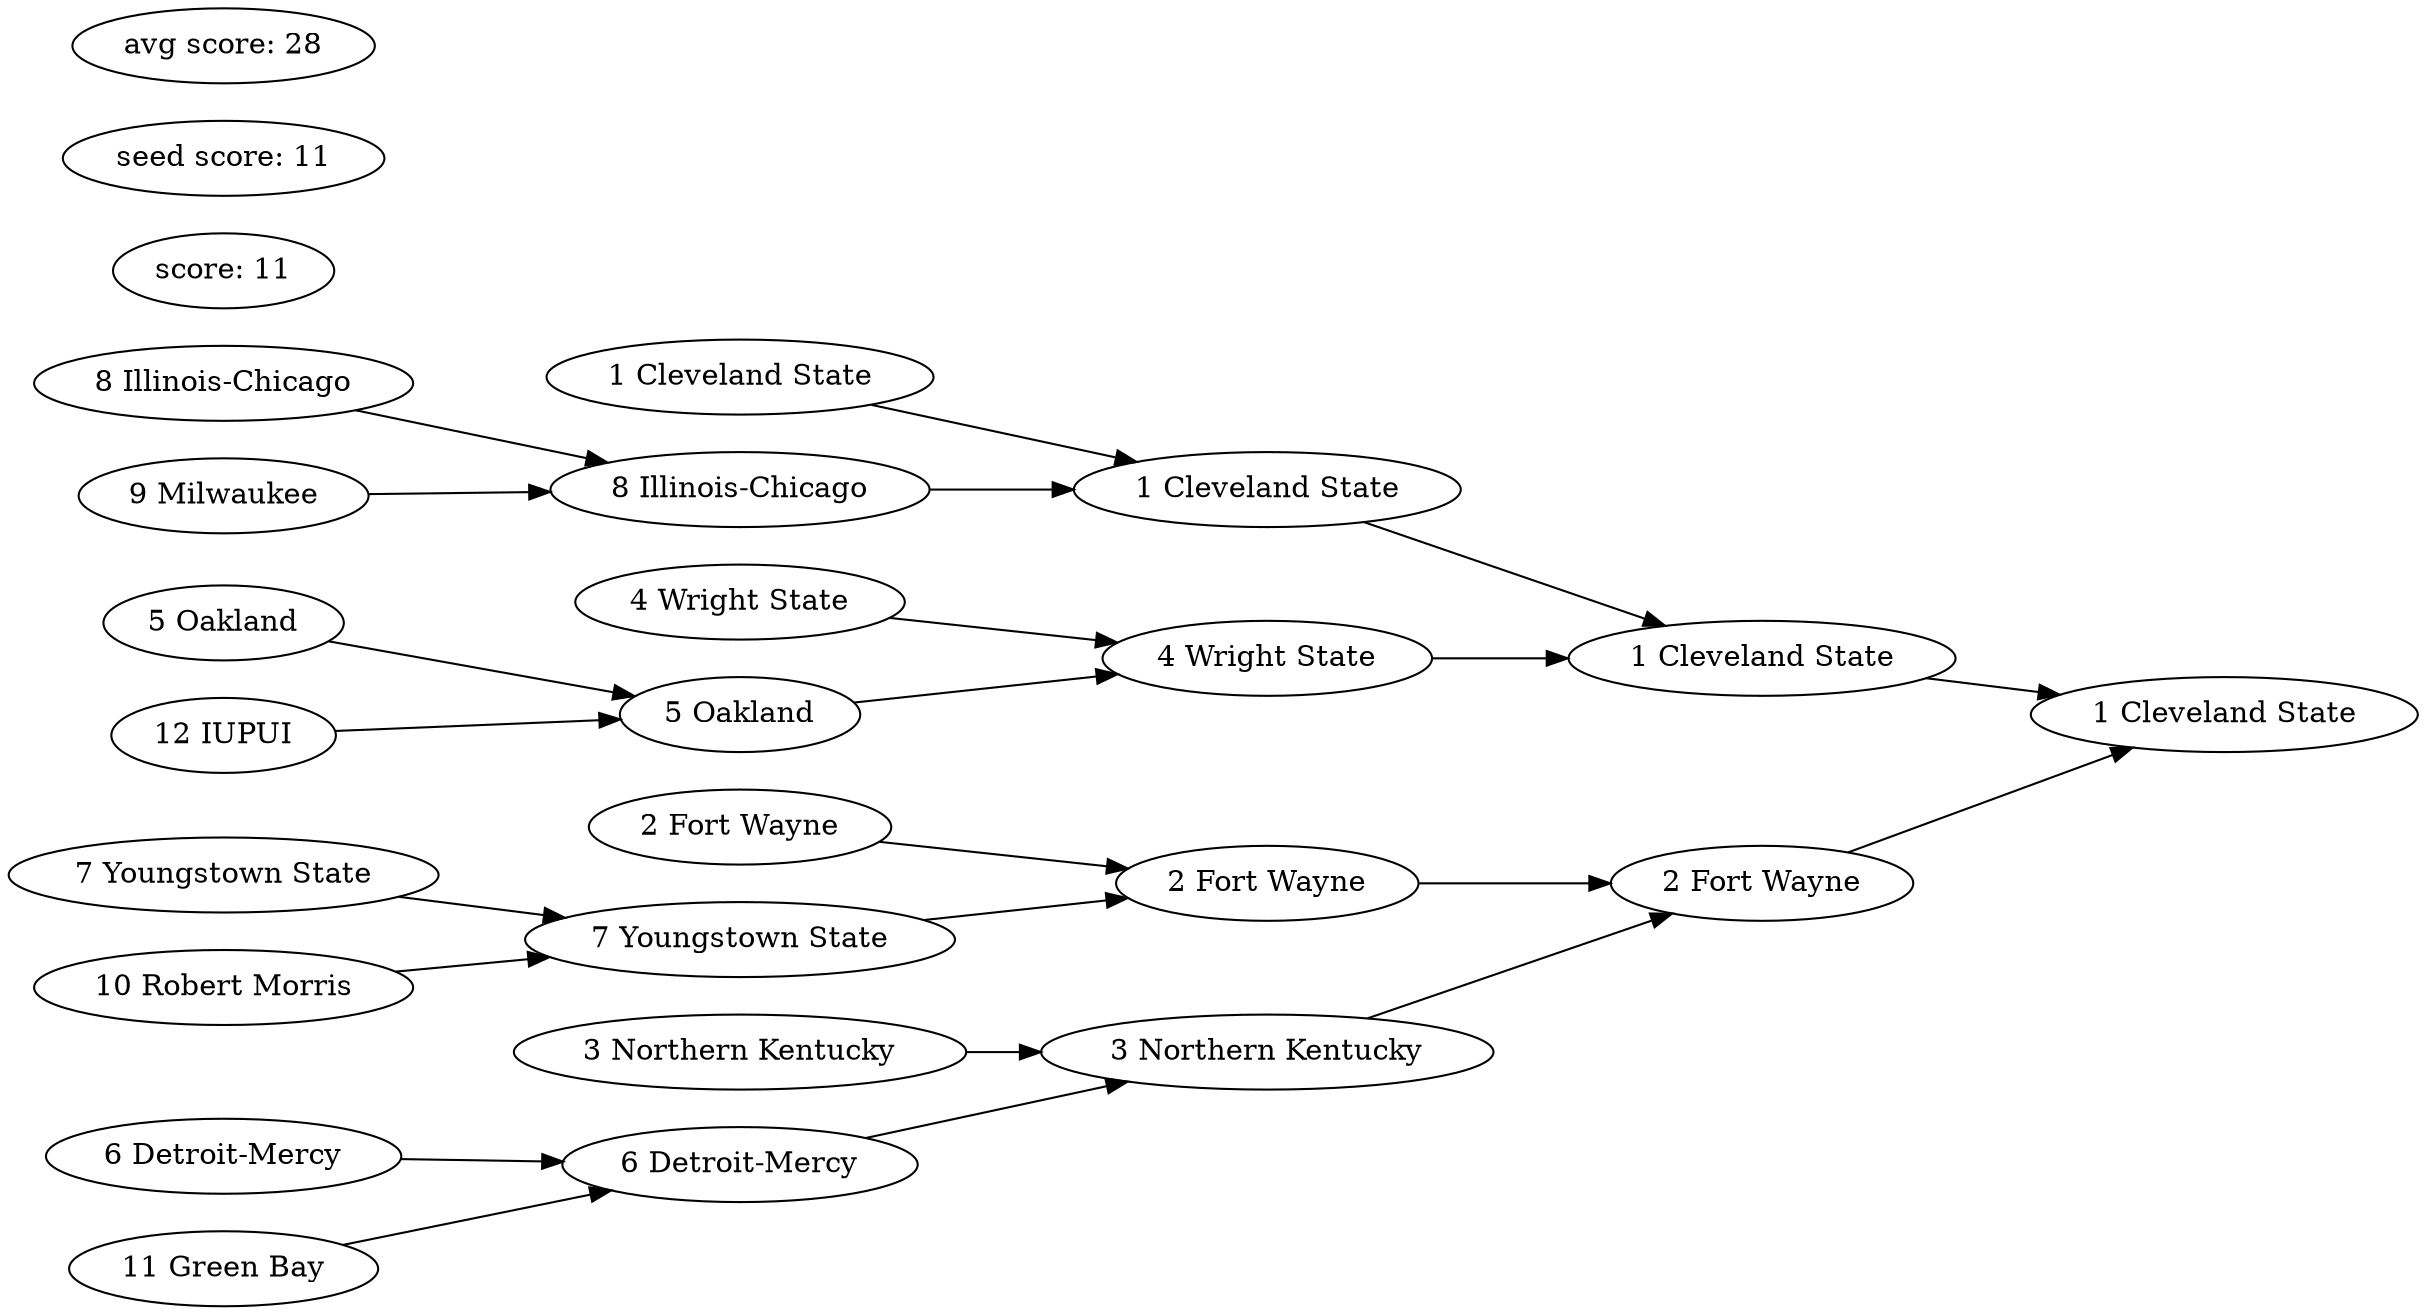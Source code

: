digraph {
graph [rankdir=LR];"t1" [label="1 Cleveland State"];
"t2" [label="1 Cleveland State"];
"t3" [label="1 Cleveland State"];
"t4" [label="1 Cleveland State"];
"t5" [label="8 Illinois-Chicago"];
"t6" [label="8 Illinois-Chicago"];
"t7" [label="9 Milwaukee"];
"t6" -> "t5";
"t7" -> "t5";
"t4" -> "t3";
"t5" -> "t3";
"t8" [label="4 Wright State"];
"t9" [label="4 Wright State"];
"t10" [label="5 Oakland"];
"t11" [label="5 Oakland"];
"t12" [label="12 IUPUI"];
"t11" -> "t10";
"t12" -> "t10";
"t9" -> "t8";
"t10" -> "t8";
"t3" -> "t2";
"t8" -> "t2";
"t13" [label="2 Fort Wayne"];
"t14" [label="2 Fort Wayne"];
"t15" [label="2 Fort Wayne"];
"t16" [label="7 Youngstown State"];
"t17" [label="7 Youngstown State"];
"t18" [label="10 Robert Morris"];
"t17" -> "t16";
"t18" -> "t16";
"t15" -> "t14";
"t16" -> "t14";
"t19" [label="3 Northern Kentucky"];
"t20" [label="3 Northern Kentucky"];
"t21" [label="6 Detroit-Mercy"];
"t22" [label="6 Detroit-Mercy"];
"t23" [label="11 Green Bay"];
"t22" -> "t21";
"t23" -> "t21";
"t20" -> "t19";
"t21" -> "t19";
"t14" -> "t13";
"t19" -> "t13";
"t2" -> "t1";
"t13" -> "t1";
score [label="score: 11"];
seed [label="seed score: 11"];
max [label="avg score: 28"];
}
